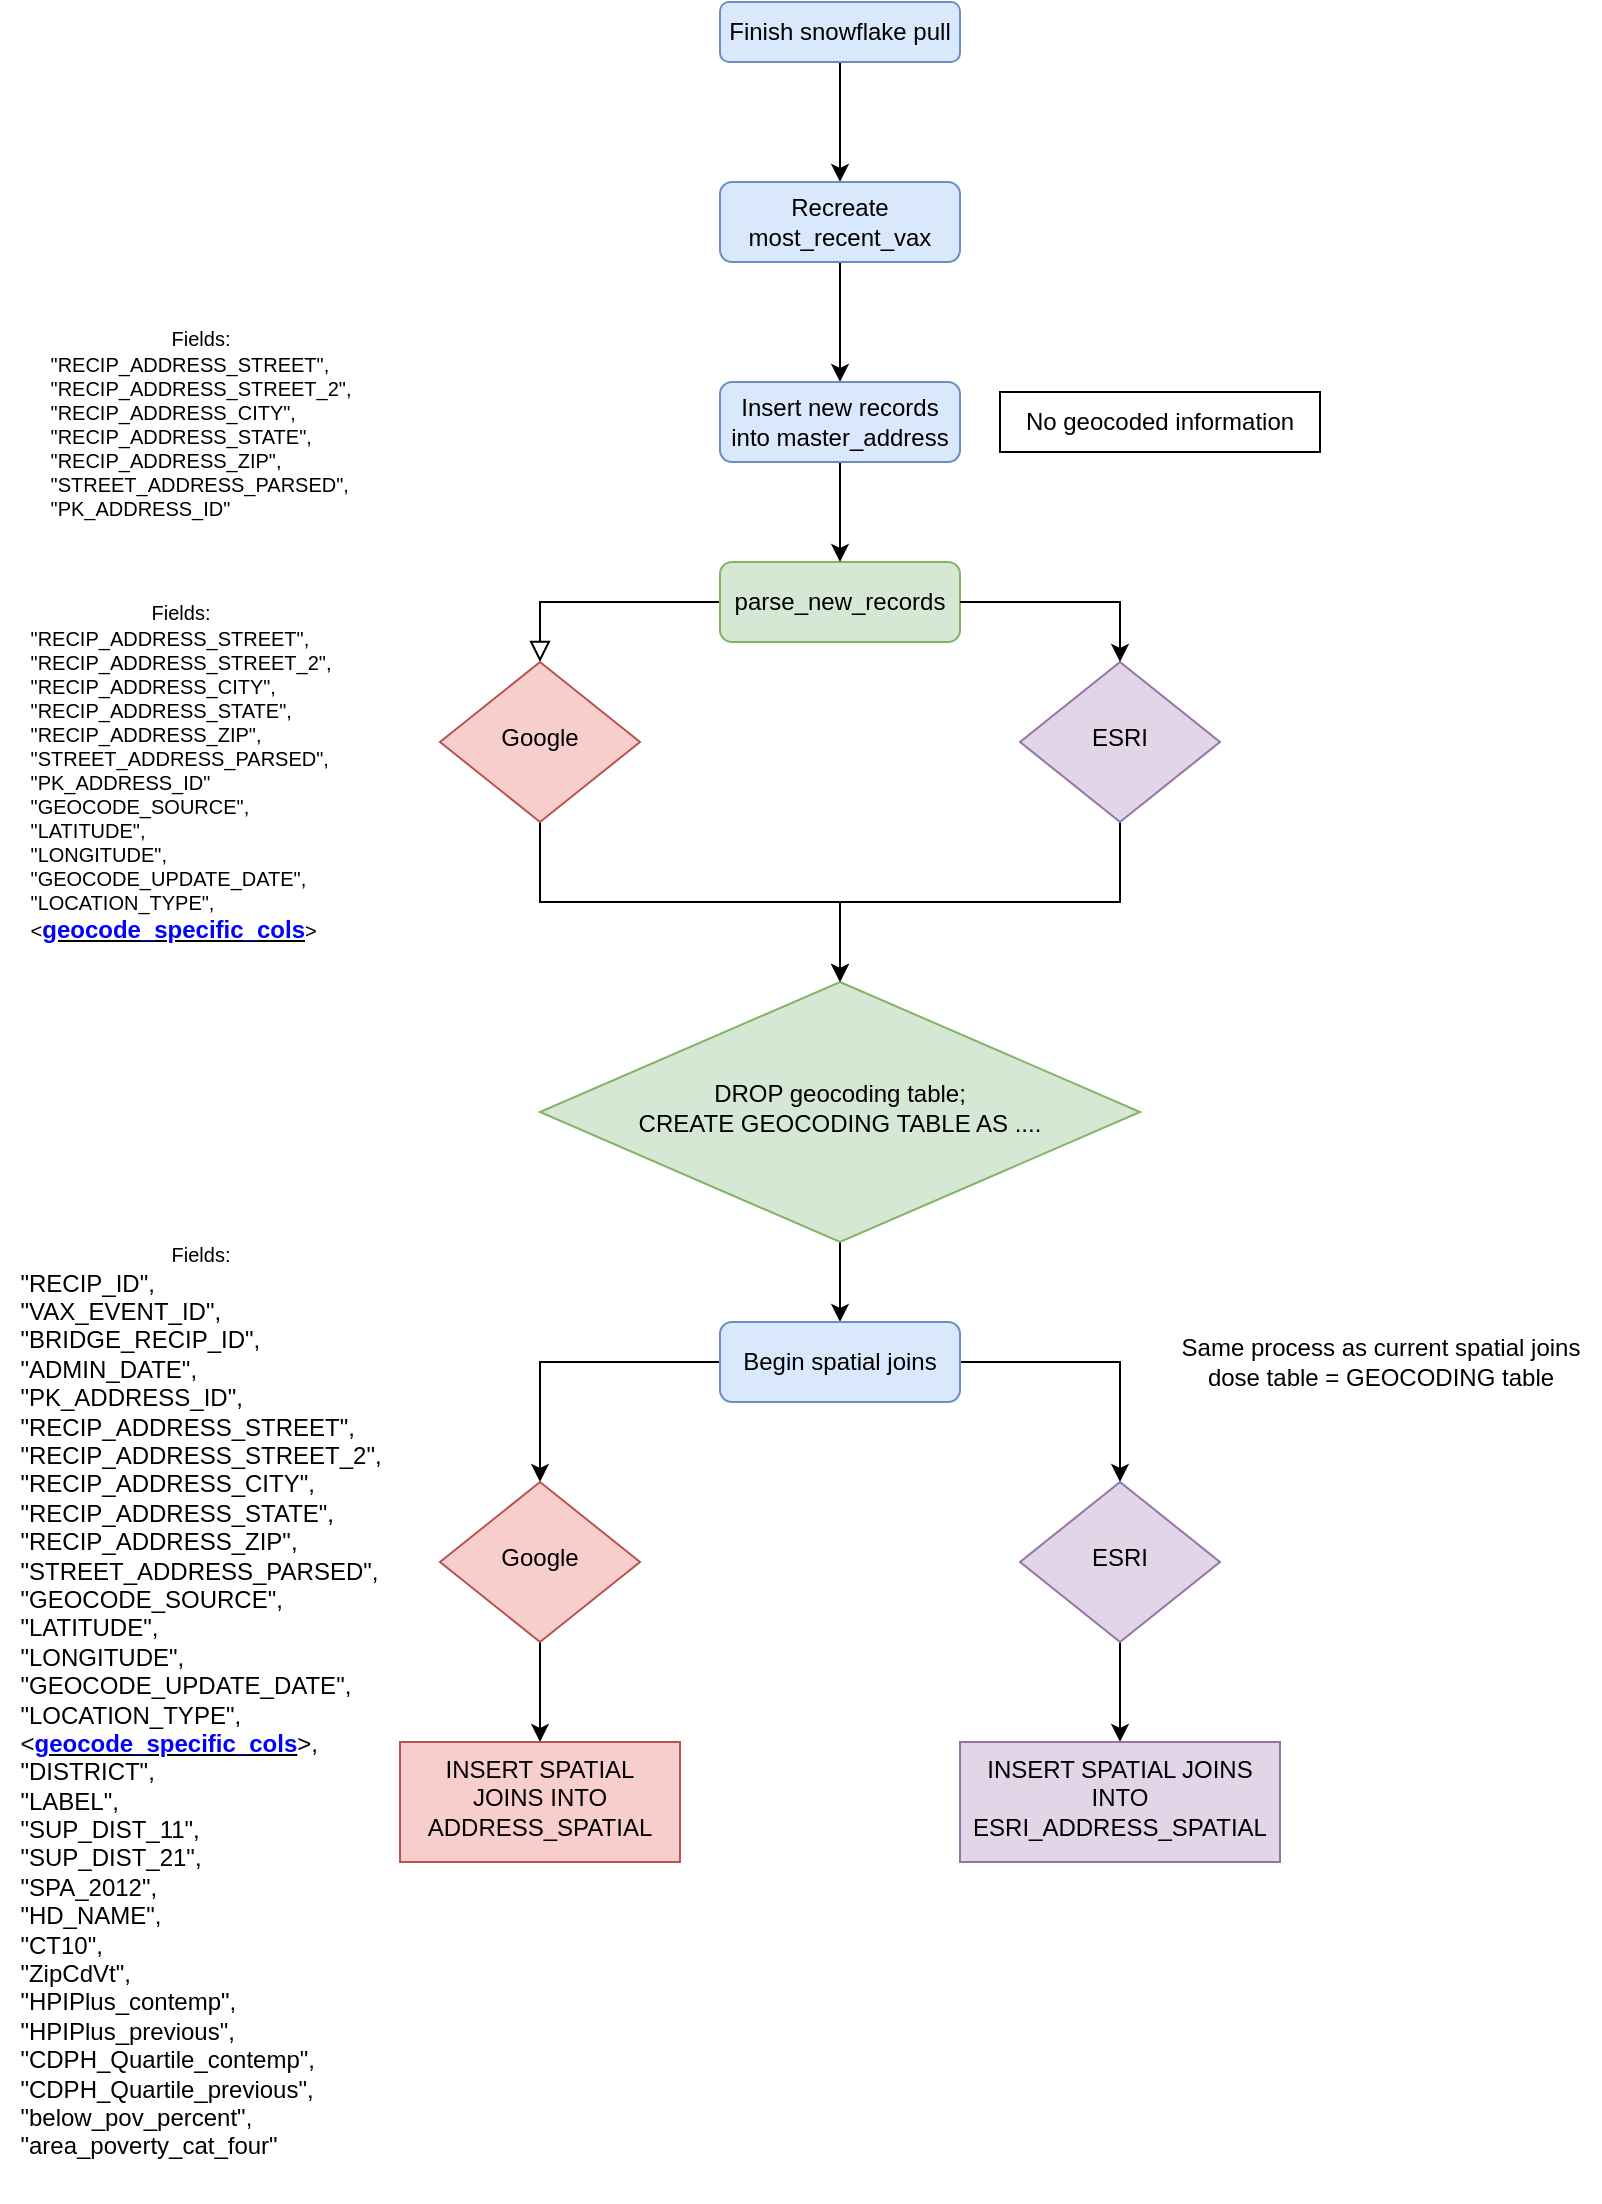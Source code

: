 <mxfile version="20.2.7" type="github">
  <diagram id="C5RBs43oDa-KdzZeNtuy" name="Page-1">
    <mxGraphModel dx="1865" dy="547" grid="1" gridSize="10" guides="1" tooltips="1" connect="1" arrows="1" fold="1" page="1" pageScale="1" pageWidth="827" pageHeight="1169" math="0" shadow="0">
      <root>
        <mxCell id="WIyWlLk6GJQsqaUBKTNV-0" />
        <mxCell id="WIyWlLk6GJQsqaUBKTNV-1" parent="WIyWlLk6GJQsqaUBKTNV-0" />
        <mxCell id="WIyWlLk6GJQsqaUBKTNV-2" value="" style="rounded=0;html=1;jettySize=auto;orthogonalLoop=1;fontSize=11;endArrow=block;endFill=0;endSize=8;strokeWidth=1;shadow=0;labelBackgroundColor=none;edgeStyle=orthogonalEdgeStyle;" parent="WIyWlLk6GJQsqaUBKTNV-1" source="WIyWlLk6GJQsqaUBKTNV-3" target="WIyWlLk6GJQsqaUBKTNV-6" edge="1">
          <mxGeometry relative="1" as="geometry" />
        </mxCell>
        <mxCell id="WIyWlLk6GJQsqaUBKTNV-3" value="parse_new_records" style="rounded=1;whiteSpace=wrap;html=1;fontSize=12;glass=0;strokeWidth=1;shadow=0;fillColor=#d5e8d4;strokeColor=#82b366;" parent="WIyWlLk6GJQsqaUBKTNV-1" vertex="1">
          <mxGeometry x="320" y="290" width="120" height="40" as="geometry" />
        </mxCell>
        <mxCell id="4Sw3aIR59aRq2CPispGW-28" style="edgeStyle=orthogonalEdgeStyle;rounded=0;orthogonalLoop=1;jettySize=auto;html=1;exitX=0.5;exitY=1;exitDx=0;exitDy=0;entryX=0.5;entryY=0;entryDx=0;entryDy=0;" edge="1" parent="WIyWlLk6GJQsqaUBKTNV-1" source="WIyWlLk6GJQsqaUBKTNV-6" target="WIyWlLk6GJQsqaUBKTNV-10">
          <mxGeometry relative="1" as="geometry" />
        </mxCell>
        <mxCell id="WIyWlLk6GJQsqaUBKTNV-6" value="Google" style="rhombus;whiteSpace=wrap;html=1;shadow=0;fontFamily=Helvetica;fontSize=12;align=center;strokeWidth=1;spacing=6;spacingTop=-4;fillColor=#f8cecc;strokeColor=#b85450;" parent="WIyWlLk6GJQsqaUBKTNV-1" vertex="1">
          <mxGeometry x="180" y="340" width="100" height="80" as="geometry" />
        </mxCell>
        <mxCell id="4Sw3aIR59aRq2CPispGW-35" value="" style="edgeStyle=orthogonalEdgeStyle;rounded=0;orthogonalLoop=1;jettySize=auto;html=1;" edge="1" parent="WIyWlLk6GJQsqaUBKTNV-1" source="WIyWlLk6GJQsqaUBKTNV-10" target="WIyWlLk6GJQsqaUBKTNV-11">
          <mxGeometry relative="1" as="geometry" />
        </mxCell>
        <mxCell id="WIyWlLk6GJQsqaUBKTNV-10" value="DROP geocoding table;&lt;br&gt;CREATE GEOCODING TABLE AS ...." style="rhombus;whiteSpace=wrap;html=1;shadow=0;fontFamily=Helvetica;fontSize=12;align=center;strokeWidth=1;spacing=6;spacingTop=-4;fillColor=#d5e8d4;strokeColor=#82b366;" parent="WIyWlLk6GJQsqaUBKTNV-1" vertex="1">
          <mxGeometry x="230" y="500" width="300" height="130" as="geometry" />
        </mxCell>
        <mxCell id="4Sw3aIR59aRq2CPispGW-39" value="" style="edgeStyle=orthogonalEdgeStyle;rounded=0;orthogonalLoop=1;jettySize=auto;html=1;entryX=0.5;entryY=0;entryDx=0;entryDy=0;" edge="1" parent="WIyWlLk6GJQsqaUBKTNV-1" source="WIyWlLk6GJQsqaUBKTNV-11" target="4Sw3aIR59aRq2CPispGW-37">
          <mxGeometry relative="1" as="geometry">
            <mxPoint x="520" y="690" as="targetPoint" />
          </mxGeometry>
        </mxCell>
        <mxCell id="4Sw3aIR59aRq2CPispGW-43" value="" style="edgeStyle=orthogonalEdgeStyle;rounded=0;orthogonalLoop=1;jettySize=auto;html=1;entryX=0.5;entryY=0;entryDx=0;entryDy=0;" edge="1" parent="WIyWlLk6GJQsqaUBKTNV-1" source="WIyWlLk6GJQsqaUBKTNV-11" target="4Sw3aIR59aRq2CPispGW-36">
          <mxGeometry relative="1" as="geometry">
            <mxPoint x="240" y="690" as="targetPoint" />
          </mxGeometry>
        </mxCell>
        <mxCell id="WIyWlLk6GJQsqaUBKTNV-11" value="Begin spatial joins" style="rounded=1;whiteSpace=wrap;html=1;fontSize=12;glass=0;strokeWidth=1;shadow=0;fillColor=#dae8fc;strokeColor=#6c8ebf;" parent="WIyWlLk6GJQsqaUBKTNV-1" vertex="1">
          <mxGeometry x="320" y="670" width="120" height="40" as="geometry" />
        </mxCell>
        <mxCell id="4Sw3aIR59aRq2CPispGW-34" value="" style="edgeStyle=orthogonalEdgeStyle;rounded=0;orthogonalLoop=1;jettySize=auto;html=1;" edge="1" parent="WIyWlLk6GJQsqaUBKTNV-1" source="4Sw3aIR59aRq2CPispGW-0" target="WIyWlLk6GJQsqaUBKTNV-10">
          <mxGeometry relative="1" as="geometry" />
        </mxCell>
        <mxCell id="4Sw3aIR59aRq2CPispGW-0" value="ESRI" style="rhombus;whiteSpace=wrap;html=1;shadow=0;fontFamily=Helvetica;fontSize=12;align=center;strokeWidth=1;spacing=6;spacingTop=-4;fillColor=#e1d5e7;strokeColor=#9673a6;" vertex="1" parent="WIyWlLk6GJQsqaUBKTNV-1">
          <mxGeometry x="470" y="340" width="100" height="80" as="geometry" />
        </mxCell>
        <mxCell id="4Sw3aIR59aRq2CPispGW-3" value="" style="edgeStyle=orthogonalEdgeStyle;rounded=0;orthogonalLoop=1;jettySize=auto;html=1;exitX=1;exitY=0.5;exitDx=0;exitDy=0;entryX=0.5;entryY=0;entryDx=0;entryDy=0;" edge="1" parent="WIyWlLk6GJQsqaUBKTNV-1" source="WIyWlLk6GJQsqaUBKTNV-3" target="4Sw3aIR59aRq2CPispGW-0">
          <mxGeometry relative="1" as="geometry">
            <mxPoint x="630" y="80" as="sourcePoint" />
            <mxPoint x="530" y="330" as="targetPoint" />
          </mxGeometry>
        </mxCell>
        <mxCell id="4Sw3aIR59aRq2CPispGW-32" style="edgeStyle=orthogonalEdgeStyle;rounded=0;orthogonalLoop=1;jettySize=auto;html=1;entryX=0.5;entryY=0;entryDx=0;entryDy=0;" edge="1" parent="WIyWlLk6GJQsqaUBKTNV-1" source="4Sw3aIR59aRq2CPispGW-8" target="4Sw3aIR59aRq2CPispGW-11">
          <mxGeometry relative="1" as="geometry" />
        </mxCell>
        <mxCell id="4Sw3aIR59aRq2CPispGW-8" value="Finish snowflake pull" style="rounded=1;whiteSpace=wrap;html=1;fontSize=12;glass=0;strokeWidth=1;shadow=0;fillColor=#dae8fc;strokeColor=#6c8ebf;" vertex="1" parent="WIyWlLk6GJQsqaUBKTNV-1">
          <mxGeometry x="320" y="10" width="120" height="30" as="geometry" />
        </mxCell>
        <mxCell id="4Sw3aIR59aRq2CPispGW-33" value="" style="edgeStyle=orthogonalEdgeStyle;rounded=0;orthogonalLoop=1;jettySize=auto;html=1;" edge="1" parent="WIyWlLk6GJQsqaUBKTNV-1" source="4Sw3aIR59aRq2CPispGW-11" target="4Sw3aIR59aRq2CPispGW-15">
          <mxGeometry relative="1" as="geometry" />
        </mxCell>
        <mxCell id="4Sw3aIR59aRq2CPispGW-11" value="Recreate most_recent_vax" style="rounded=1;whiteSpace=wrap;html=1;fontSize=12;glass=0;strokeWidth=1;shadow=0;fillColor=#dae8fc;strokeColor=#6c8ebf;" vertex="1" parent="WIyWlLk6GJQsqaUBKTNV-1">
          <mxGeometry x="320" y="100" width="120" height="40" as="geometry" />
        </mxCell>
        <mxCell id="4Sw3aIR59aRq2CPispGW-30" style="edgeStyle=orthogonalEdgeStyle;rounded=0;orthogonalLoop=1;jettySize=auto;html=1;exitX=0.5;exitY=1;exitDx=0;exitDy=0;entryX=0.5;entryY=0;entryDx=0;entryDy=0;" edge="1" parent="WIyWlLk6GJQsqaUBKTNV-1" source="4Sw3aIR59aRq2CPispGW-15" target="WIyWlLk6GJQsqaUBKTNV-3">
          <mxGeometry relative="1" as="geometry" />
        </mxCell>
        <mxCell id="4Sw3aIR59aRq2CPispGW-15" value="Insert new records into master_address" style="rounded=1;whiteSpace=wrap;html=1;fontSize=12;glass=0;strokeWidth=1;shadow=0;fillColor=#dae8fc;strokeColor=#6c8ebf;" vertex="1" parent="WIyWlLk6GJQsqaUBKTNV-1">
          <mxGeometry x="320" y="200" width="120" height="40" as="geometry" />
        </mxCell>
        <mxCell id="4Sw3aIR59aRq2CPispGW-16" value="No geocoded information" style="rounded=0;whiteSpace=wrap;html=1;" vertex="1" parent="WIyWlLk6GJQsqaUBKTNV-1">
          <mxGeometry x="460" y="205" width="160" height="30" as="geometry" />
        </mxCell>
        <mxCell id="4Sw3aIR59aRq2CPispGW-49" value="" style="edgeStyle=orthogonalEdgeStyle;rounded=0;orthogonalLoop=1;jettySize=auto;html=1;fontSize=12;" edge="1" parent="WIyWlLk6GJQsqaUBKTNV-1" source="4Sw3aIR59aRq2CPispGW-36" target="4Sw3aIR59aRq2CPispGW-48">
          <mxGeometry relative="1" as="geometry" />
        </mxCell>
        <mxCell id="4Sw3aIR59aRq2CPispGW-36" value="Google" style="rhombus;whiteSpace=wrap;html=1;shadow=0;fontFamily=Helvetica;fontSize=12;align=center;strokeWidth=1;spacing=6;spacingTop=-4;fillColor=#f8cecc;strokeColor=#b85450;" vertex="1" parent="WIyWlLk6GJQsqaUBKTNV-1">
          <mxGeometry x="180" y="750" width="100" height="80" as="geometry" />
        </mxCell>
        <mxCell id="4Sw3aIR59aRq2CPispGW-51" value="" style="edgeStyle=orthogonalEdgeStyle;rounded=0;orthogonalLoop=1;jettySize=auto;html=1;fontSize=12;" edge="1" parent="WIyWlLk6GJQsqaUBKTNV-1" source="4Sw3aIR59aRq2CPispGW-37" target="4Sw3aIR59aRq2CPispGW-50">
          <mxGeometry relative="1" as="geometry" />
        </mxCell>
        <mxCell id="4Sw3aIR59aRq2CPispGW-37" value="ESRI" style="rhombus;whiteSpace=wrap;html=1;shadow=0;fontFamily=Helvetica;fontSize=12;align=center;strokeWidth=1;spacing=6;spacingTop=-4;fillColor=#e1d5e7;strokeColor=#9673a6;" vertex="1" parent="WIyWlLk6GJQsqaUBKTNV-1">
          <mxGeometry x="470" y="750" width="100" height="80" as="geometry" />
        </mxCell>
        <mxCell id="4Sw3aIR59aRq2CPispGW-44" value="&lt;font style=&quot;font-size: 10px;&quot;&gt;Fields:&lt;br&gt;&lt;/font&gt;&lt;div style=&quot;text-align: left; font-size: 10px;&quot;&gt;&lt;font style=&quot;font-size: 10px;&quot;&gt;&quot;RECIP_ADDRESS_STREET&quot;,&lt;/font&gt;&lt;/div&gt;&lt;div style=&quot;text-align: left; font-size: 10px;&quot;&gt;&lt;font style=&quot;font-size: 10px;&quot;&gt;&quot;RECIP_ADDRESS_STREET_2&quot;,&lt;/font&gt;&lt;/div&gt;&lt;div style=&quot;text-align: left; font-size: 10px;&quot;&gt;&lt;font style=&quot;font-size: 10px;&quot;&gt;&quot;RECIP_ADDRESS_CITY&quot;,&lt;/font&gt;&lt;/div&gt;&lt;div style=&quot;text-align: left; font-size: 10px;&quot;&gt;&lt;font style=&quot;font-size: 10px;&quot;&gt;&quot;RECIP_ADDRESS_STATE&quot;,&lt;/font&gt;&lt;/div&gt;&lt;div style=&quot;text-align: left; font-size: 10px;&quot;&gt;&lt;font style=&quot;font-size: 10px;&quot;&gt;&quot;RECIP_ADDRESS_ZIP&quot;,&lt;/font&gt;&lt;/div&gt;&lt;div style=&quot;text-align: left; font-size: 10px;&quot;&gt;&lt;font style=&quot;font-size: 10px;&quot;&gt;&quot;STREET_ADDRESS_PARSED&quot;,&lt;/font&gt;&lt;/div&gt;&lt;div style=&quot;text-align: left; font-size: 10px;&quot;&gt;&lt;font style=&quot;font-size: 10px;&quot;&gt;&quot;PK_ADDRESS_ID&quot;&lt;/font&gt;&lt;/div&gt;" style="text;html=1;align=center;verticalAlign=middle;resizable=0;points=[];autosize=1;strokeColor=none;fillColor=none;" vertex="1" parent="WIyWlLk6GJQsqaUBKTNV-1">
          <mxGeometry x="-30" y="165" width="180" height="110" as="geometry" />
        </mxCell>
        <mxCell id="4Sw3aIR59aRq2CPispGW-45" value="&lt;font style=&quot;font-size: 10px;&quot;&gt;Fields:&lt;br&gt;&lt;/font&gt;&lt;div style=&quot;text-align: left; font-size: 10px;&quot;&gt;&lt;font style=&quot;font-size: 10px;&quot;&gt;&quot;RECIP_ADDRESS_STREET&quot;,&lt;/font&gt;&lt;/div&gt;&lt;div style=&quot;text-align: left; font-size: 10px;&quot;&gt;&lt;font style=&quot;font-size: 10px;&quot;&gt;&quot;RECIP_ADDRESS_STREET_2&quot;,&lt;/font&gt;&lt;/div&gt;&lt;div style=&quot;text-align: left; font-size: 10px;&quot;&gt;&lt;font style=&quot;font-size: 10px;&quot;&gt;&quot;RECIP_ADDRESS_CITY&quot;,&lt;/font&gt;&lt;/div&gt;&lt;div style=&quot;text-align: left; font-size: 10px;&quot;&gt;&lt;font style=&quot;font-size: 10px;&quot;&gt;&quot;RECIP_ADDRESS_STATE&quot;,&lt;/font&gt;&lt;/div&gt;&lt;div style=&quot;text-align: left; font-size: 10px;&quot;&gt;&lt;font style=&quot;font-size: 10px;&quot;&gt;&quot;RECIP_ADDRESS_ZIP&quot;,&lt;/font&gt;&lt;/div&gt;&lt;div style=&quot;text-align: left; font-size: 10px;&quot;&gt;&lt;font style=&quot;font-size: 10px;&quot;&gt;&quot;STREET_ADDRESS_PARSED&quot;,&lt;/font&gt;&lt;/div&gt;&lt;div style=&quot;text-align: left; font-size: 10px;&quot;&gt;&lt;font style=&quot;font-size: 10px;&quot;&gt;&quot;PK_ADDRESS_ID&quot;&lt;/font&gt;&lt;/div&gt;&lt;div style=&quot;text-align: left;&quot;&gt;&lt;font style=&quot;&quot;&gt;&lt;div style=&quot;font-size: 10px;&quot;&gt;&quot;GEOCODE_SOURCE&quot;,&lt;/div&gt;&lt;div style=&quot;font-size: 10px;&quot;&gt;&quot;LATITUDE&quot;,&lt;/div&gt;&lt;div style=&quot;font-size: 10px;&quot;&gt;&quot;LONGITUDE&quot;,&lt;/div&gt;&lt;div style=&quot;font-size: 10px;&quot;&gt;&quot;GEOCODE_UPDATE_DATE&quot;,&lt;/div&gt;&lt;div style=&quot;font-size: 10px;&quot;&gt;&quot;LOCATION_TYPE&quot;,&lt;/div&gt;&lt;div style=&quot;&quot;&gt;&lt;span style=&quot;font-size: 10px;&quot;&gt;&amp;lt;&lt;/span&gt;&lt;b style=&quot;&quot;&gt;&lt;u style=&quot;&quot;&gt;&lt;font color=&quot;#0000ff&quot; style=&quot;font-size: 12px;&quot;&gt;geocode_specific_cols&lt;/font&gt;&lt;/u&gt;&lt;/b&gt;&lt;span style=&quot;font-size: 10px;&quot;&gt;&amp;gt;&lt;/span&gt;&lt;/div&gt;&lt;div style=&quot;font-size: 10px;&quot;&gt;&lt;br&gt;&lt;/div&gt;&lt;/font&gt;&lt;/div&gt;" style="text;html=1;align=center;verticalAlign=middle;resizable=0;points=[];autosize=1;strokeColor=none;fillColor=none;" vertex="1" parent="WIyWlLk6GJQsqaUBKTNV-1">
          <mxGeometry x="-40" y="300" width="180" height="200" as="geometry" />
        </mxCell>
        <mxCell id="4Sw3aIR59aRq2CPispGW-46" value="&lt;font style=&quot;font-size: 12px;&quot;&gt;Same process as current spatial joins&lt;br&gt;dose table = GEOCODING table&lt;/font&gt;" style="text;html=1;align=center;verticalAlign=middle;resizable=0;points=[];autosize=1;strokeColor=none;fillColor=none;fontSize=10;" vertex="1" parent="WIyWlLk6GJQsqaUBKTNV-1">
          <mxGeometry x="540" y="670" width="220" height="40" as="geometry" />
        </mxCell>
        <mxCell id="4Sw3aIR59aRq2CPispGW-48" value="INSERT SPATIAL JOINS INTO ADDRESS_SPATIAL" style="whiteSpace=wrap;html=1;fillColor=#f8cecc;strokeColor=#b85450;shadow=0;strokeWidth=1;spacing=6;spacingTop=-4;" vertex="1" parent="WIyWlLk6GJQsqaUBKTNV-1">
          <mxGeometry x="160" y="880" width="140" height="60" as="geometry" />
        </mxCell>
        <mxCell id="4Sw3aIR59aRq2CPispGW-50" value="INSERT SPATIAL JOINS INTO ESRI_ADDRESS_SPATIAL" style="whiteSpace=wrap;html=1;fillColor=#e1d5e7;strokeColor=#9673a6;shadow=0;strokeWidth=1;spacing=6;spacingTop=-4;" vertex="1" parent="WIyWlLk6GJQsqaUBKTNV-1">
          <mxGeometry x="440" y="880" width="160" height="60" as="geometry" />
        </mxCell>
        <mxCell id="4Sw3aIR59aRq2CPispGW-52" value="&lt;font style=&quot;font-size: 10px;&quot;&gt;Fields:&lt;br&gt;&lt;/font&gt;&lt;div style=&quot;text-align: left;&quot;&gt;&lt;div&gt;&quot;RECIP_ID&quot;,&lt;/div&gt;&lt;div&gt;&quot;VAX_EVENT_ID&quot;,&lt;/div&gt;&lt;div&gt;&quot;BRIDGE_RECIP_ID&quot;,&lt;/div&gt;&lt;div&gt;&quot;ADMIN_DATE&quot;,&lt;/div&gt;&lt;div&gt;&quot;PK_ADDRESS_ID&quot;,&lt;/div&gt;&lt;div&gt;&quot;RECIP_ADDRESS_STREET&quot;,&lt;/div&gt;&lt;div&gt;&quot;RECIP_ADDRESS_STREET_2&quot;,&lt;/div&gt;&lt;div&gt;&quot;RECIP_ADDRESS_CITY&quot;,&lt;/div&gt;&lt;div&gt;&quot;RECIP_ADDRESS_STATE&quot;,&lt;/div&gt;&lt;div&gt;&quot;RECIP_ADDRESS_ZIP&quot;,&lt;/div&gt;&lt;div&gt;&quot;STREET_ADDRESS_PARSED&quot;,&lt;/div&gt;&lt;div&gt;&quot;GEOCODE_SOURCE&quot;,&lt;/div&gt;&lt;div&gt;&quot;LATITUDE&quot;,&lt;/div&gt;&lt;div&gt;&quot;LONGITUDE&quot;,&lt;/div&gt;&lt;div&gt;&quot;GEOCODE_UPDATE_DATE&quot;,&lt;/div&gt;&lt;div&gt;&quot;LOCATION_TYPE&quot;,&lt;/div&gt;&lt;div&gt;&lt;span style=&quot;background-color: initial;&quot;&gt;&amp;lt;&lt;b&gt;&lt;u style=&quot;&quot;&gt;&lt;font style=&quot;font-size: 12px;&quot; color=&quot;#0000ff&quot;&gt;geocode_specific_cols&lt;/font&gt;&lt;/u&gt;&lt;/b&gt;&amp;gt;&lt;/span&gt;,&lt;/div&gt;&lt;div&gt;&quot;DISTRICT&quot;,&lt;/div&gt;&lt;div&gt;&quot;LABEL&quot;,&lt;/div&gt;&lt;div&gt;&quot;SUP_DIST_11&quot;,&lt;/div&gt;&lt;div&gt;&quot;SUP_DIST_21&quot;,&lt;/div&gt;&lt;div&gt;&quot;SPA_2012&quot;,&lt;/div&gt;&lt;div&gt;&quot;HD_NAME&quot;,&lt;/div&gt;&lt;div&gt;&quot;CT10&quot;,&lt;/div&gt;&lt;div&gt;&quot;ZipCdVt&quot;,&lt;/div&gt;&lt;div&gt;&quot;HPIPlus_contemp&quot;,&lt;/div&gt;&lt;div&gt;&quot;HPIPlus_previous&quot;,&lt;/div&gt;&lt;div&gt;&quot;CDPH_Quartile_contemp&quot;,&lt;/div&gt;&lt;div&gt;&quot;CDPH_Quartile_previous&quot;,&lt;/div&gt;&lt;div&gt;&quot;below_pov_percent&quot;,&lt;/div&gt;&lt;div&gt;&quot;area_poverty_cat_four&quot;&lt;/div&gt;&lt;/div&gt;&lt;div style=&quot;text-align: left; font-size: 10px;&quot;&gt;&lt;font style=&quot;font-size: 10px;&quot;&gt;&lt;div&gt;&lt;br&gt;&lt;/div&gt;&lt;/font&gt;&lt;/div&gt;" style="text;html=1;align=center;verticalAlign=middle;resizable=0;points=[];autosize=1;strokeColor=none;fillColor=none;" vertex="1" parent="WIyWlLk6GJQsqaUBKTNV-1">
          <mxGeometry x="-40" y="620" width="200" height="490" as="geometry" />
        </mxCell>
      </root>
    </mxGraphModel>
  </diagram>
</mxfile>
